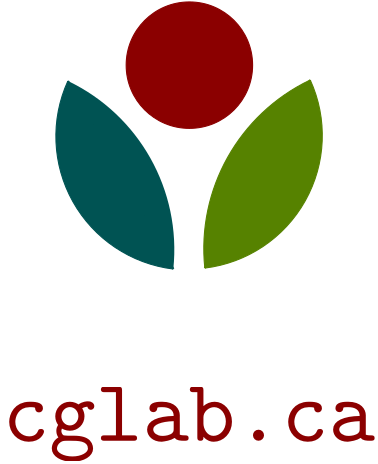 <?xml version="1.0"?>
<!DOCTYPE ipe SYSTEM "ipe.dtd">
<ipe version="70005" creator="Ipe 7.1.4">
<info created="D:20140602141208" modified="D:20140602141954"/>
<bitmap id="1" width="216" height="243" length="8377" ColorSpace="DeviceRGB" Filter="FlateDecode" BitsPerComponent="8" encoding="base64">
eNrtnV+MVcd9xy+YBWMMGJz2IYpCajd5SCNR9bUPPERV5BCzCcb8iWNvXSkxkqXQyolUKTXY
cUkIjlkX7FRRItaWGieO0tAYhTwgs3EbP8QxrBMc0caGNQuGXVj2LrDrhbu73n65P/bnYc45
c+acMzNnzr3z02h199575pw78zm/+f2ZmTMzU7JcvXp1cHDwypUruWt4//33z58/f/jw4ZGR
kZkgGeXy5ctvvPHGpUuX0Iy5KxkfHz9z5sx7771X0UYoDmFAsXQIq46iKQgDiqVDWF0UzUIY
UCwdwiqi2Gg0jEMooViv1wNsSTI2NmYDQhHFiYkJ/9thamoK+tBS5WjbCxcuVKIdShyMLEFI
An0IVVOJprDXCEFKb/zQuUGCpI4FGI7dn3dycnJ0dDS0P2xCe7aQQqanp204ArkhPHv2bCnt
AN85eNDsHbs/NQx1TzxogrDEm6LNgzkE4cWLF8u6AB+COaVDONPeccXSIfQBRR8gbGcUPYGw
XBT9gbA9USzRJvQHRd8gbDcULaXtqoWinxC2D4reQugSRZ8hbAcUreaOzaJoNfc6NTXlM4SM
4vDwsKVbcqivb6C3N7ZM2J99YTt3bBBFqznoquQWDV4nwHu9u3tfZ+f3V6x4slZLLT9Zterl
LVv+tG/fTBtLyEGbktH+fuCkyV5s2b10KehtcyANChTs9PR0da8ftkSmHDTIgU7LjV+0AGZo
1CI2YVXmWdnTjTZmVjuWer2u6bZgCIYGM0igWJ5buTKHbvQwTphVihvqDGGlh3tND/rVbdss
ESgWcK7vzngeonGjD1tAE2qiCDUIZeUAQrYbj/b0tAmEYTjWRBFjJcBwBiEXqN8AYSqEnger
TaEIveSeQC4HuroChO0GYRTFgd7eEiFM0ooBwpaHUETx4AsvfHvJktI5RBFtxQBhm0BIMvrO
O7s/+ckttdrjHnCIQvGcSuSOHcjk5GQ7QDhRr8M73r18+a4VK55cvNgHDuEowWefmJgIELaP
wDug3t8DFBcufNIPlYhb472wX0rbCEZAT8CLlpe3bGnbfql67jjriJw0b+E7tdoTZbC3vVbb
IfyL0bk9HZPBwcFS1h2XIorM3TfnzHHvtvxrrfZPQPGmm8Q5Y+0JYdVzxxl85P5+BRJPL1ny
1Ec/6hJFgnDPHXd0L1qUFMZpHwjb5yfD+kpxWpcvd4biBxDeemvUYQkQtrBlqJNEdoOiAkIq
A729AcKWFP08sm0UUyFU5J0DhFWXTLNb7aGoAyGFtQOELTkoZ05wWEBRE0Ix0xcgbCXJF7s2
i2ImCFs4pt1oNNoTQh1PWYHirhUrdprIQe9cuFAfwhb2mts5e15k8d2e5cufvjG+l688tWCB
PoRUZoK0lpQy7b94aaUcX5hEBDEFRtYc9PbmIblP10pRxPbJHScJtIopDp/IkoO+njueOzf3
6YosvQ/60DcxuAjl37Rz0ATh7jvuKGJbqhf0BWlbDjWDOR9AWMzRDhwGDnOjaArCwGHgMDeK
BiEMHAYO86FoFsLAYfCXc6BoHMIW85eDGIwfKlD8544OsxC2ySzEthKr+ZTvLF786JIlT37k
I98xvRS6PddMtbCY3dz1hsh2czj+3p13dn/sY9CKjxmtPHRci4mlDTYJwmcA4aJFu5ctM4ti
Gy7ca3mxsXZehPC6rWgUxXZeU++b9A8NoRSvJ8d87KwQGkfR1HzssUa9fzTYmYVkxebNtXvu
6dyxo+fQoYJVGdx9PQlCgygaWZ/y5vneZ490/f2BpShD4/0Bp3yy7cUXASEXMFmERlP7vqoh
NIViwfV6IPCxV1etf6nGZedrneX2ZkXXAmA4FiEsTqPm+mV1+ZYGhBKK33QbOYwSyAUfldih
FZ331bVnTyyHVFZt3dr75pvuveZdCxf++yc+0a03lQso7r7zzqezbzmbz1PGyAulF0sgFfAZ
ODSiDKWyZe/e+tiYfrXq/W201joBxZtvzjRfceecOUW2KdaUXx7vVhDoiUqsnMAx0eEQZen9
92dSjG6e1OMybAhf+Ou/XqkDYekqkaTRaLh8YH1u6TtxQhNCUTHqW4lZn9v4hKF9EbfrLSjI
lMuDGoQvrAkhld6BnnL7FxA6e2C9Pcswqax85BHNSGOmaWDkHe+45RYDjvb8+aketP5Er7FG
XW0N+qwS/UcR9h6G2hwc0hgNXapzFs1l9U9oe8eabos6mKO/cB4uycMHV+SAkErpsUT4LJ6j
2L1/fz4IuehEdeh5AS4hTEWRnhegGZnJOhZL5dkjXaV3tOcoUgKlYNExF+E7K8KJNiBUo6iZ
xYN1V4RAKsAYw3pA0aCHklRgZKaPbn19sSjagzAJRc1AzU//d1txCD3xVnxGEXrMFIf6KEoD
tG0IJRS/tWSJpibsObrFFIQ+pPl8dluMDMpZURRtRTcQMorPfOpTB194YXh42DGEnngrURR9
yEFr5lBs2IqE4naHEJJjcu4Pf7hw4cLhw4dHR0fdDMceDs0f9MLEhA+5v+KeclLZ9uKLOii+
vnv39z7+cTcQHujqgqN03WMaHZ2amiqYsKv60FzFXJ6lYA5uxlOvvOJgh7roatAkPWDEO1Z4
zYG6qOQOX5sNcVvNQe/r7GQ1qJM4LhgnTC3eztOenJwsxW0xGLFRoBidnHPp0qXLly/HDtO5
tzJOmr2gE6ZG48NipLSdbQhRMOj7ySFsxVI8aIybtjmkHLSIIiB84403Yjn8wGjs7s46L0Jy
RsCzvg4cGRmB2wIPWn8KTdUTK14Fc8xGDnUiOQyhjo8GkI729MC50GQS2g8A51gFj4uBPnzs
p5s6/6PmgEPQ7i2HpYS4V23d6oZDFDjmmSCMKsmB3t6koq/6kuR/Tv/oy/s+9nfdNTco+uwy
uEfRqpMilzVrfvizn+WD0LYMjfeDjQd/tcwZip4vKXWMoksIa5/+9F9/9asjyWZhicJmoTMU
/V8p4AzF3jffdAnhnV/5yqIvfrFzxw7fGlzKm7hBESf1P6bnBkVHHAoQsqHoT1NDL0UhcYBi
JTgUUZyYmKhw0KazU4IwKaJYliTNr2YUP//jCoduGo2GERQB4fT0tKWLlPZtsFFu2bTp45s3
ixBS8WR0Vs9kAIoP/eKO+/cvscGhm+UqBuGx51064HDOPfcs3Lgxd+rZqsBjTaWl68DSDS/d
VF0OK7GI3gGHWfN9LiVpGxA3xYfle/nEeA7aFodwTGAWGpoYZstHyz6j5p6f1Tp/VAEOr169
asQsTBLjHrQVDpve8c3r1ml+38gui1llrFHPsfzznh93GPSgLXEICM+ePWv72Y5mUTTPYSRE
k1pWbd3qm3uSPG/wNoPBHBscEoRXrlyxbRaajSsa5jA7hFRybCBWRIbG+3PP7DIYVzTOoTMI
jaNoMn6YF0L3KrHg0idTKJqNHzqG0CyKxvIpBSB0HMOh+QwFixEUDeZTSoHQIIpmOCwMIW02
66bdoIWMeBnFUTTFYYkQmkKxPjbmA4TOVKIRZWgKxdfO7GsBCCUUc+egjeeOi6wdqIoyjMlB
v1DCvK9Go+EDhCKKinW4akHv588db9z4lw89ZARCByrRrDIUUfzKf/3F/S9lzkEX33AJXQ8U
/cncFbmSIouX565bd8umTQYjP1YdZ0ubM1zLQf9y6cb980pZwlzRZwG4S+3lLZZiiW5Wg7ZD
cllTMEBnshUzu8xwTD7/eXscWpoPZm+TEDn3959atmJuZ9l27tiUZF0Hnc1lbnrHCyyrRBsZ
5yKbCWcqa388T8eDzucsu8kdlxXM0XVVzIVoHE/CQac7G3A1c9A5nBRPQjT2UNRaSu8KQpqX
aLZB8m3vby+umGMRfeUgzIHivt/+1h8IjQdwLIVriqDYc3RLO0CYA0XVanrnEJr1Vmxs6FoQ
xUwr6CsNYVYUE5/gUwaEZr0VZx6KJoq4nhyOSQvECXVQjB+ay4PQ1Bpnlx6KJor6g3IrQSii
qI4rykOz0dzx9bJ27bXYIwpeOEk3G08oF89Baw7KlDv2H8KpqanBwUH1NuNSXFGdg5a8ZuO5
42trSL/whdpdd6HM1VtFVXBoHmvUPcmeXF8H/dISfU95enraq9xx0s1ysimXLl0ylYiUnhpg
PHeM0rFuHXGouYpK/2Gm8akim3tcZ85BH1i6aX9HWU8KADBQWYNNie5Oj39Hm4IXcIj4Nd8R
wOzcuXM4dmRkhA08fBP/Eof4FIfgIzp27MblwNHKaYzGC9QsrfTHsX/7ta/VVq+ufe5zN6z6
xGtaB4rBFC/w6d1316DZ8BFGWLyDIo2z9D6+iSJ8GsMhHc6n41PgMtasWfHQQ9JvwUXi5+Dn
6zzvw3HY0NuHmqHRTkaEUQEP/ObAwACMAXpNWRsAjDelYwHkTHM/Ven98fFxrke0CelNdBwf
AisRf995553jx4/jy8z88PAw3v/RgQO1z3yGULkGQ5ONeQCD3vnsZ6+/oMLvU+Gks/Q+lSaK
Moez31xw773X/p0dtcVy7ORJukJuAWqW1IHAn0E5mlNGF+NWinVMJicnjXNITQfAUDm4OnXq
FIOBT6k98WajKQwV3emnT59mxqC4oAroX7zA1fK/4IdVhMQ5VCV9X0J3aGgIEB47dgx/aWdy
+vTtpnx669Zb168X0Vog4LFo3bq50FSz/3asWbMQgDVfz5vlcOGGDahh2X333f7AA7fBvBQM
whs4xPebr/HN+Tgjjm1yjvo/1NWF0tGk9PHnnxcbkyWVQ68GZUkZ8l7csXFCSxzyeMpa6+LF
izid1J6kkYhDxhIXTHYdUGSFRtdM//JW51whoQUy6V+6v5hDohSHE4qkP6FkQODvf/97XOEr
f/zj4vvuE9FiDsEGfGpGC0ze3tV1G7zs5r/zZzmcd++9izZsmL92bQftbEPE3sjh/Nk6QezN
tPvN7DuLN2xADbBOl8A6veuuT375y9Q14n2kM6HIB085aYIN7cUtomg1WC2OsyI8uAYGg0HC
C+aQiRV31OeBW6SOMcb18xcAYb1eJ21Jn/Lp+GJoaAaKuE0A4ZEjR/r7+8kW/avNm0W0mMO5
zcH05lltuWj9+jk0ENPYShYjiqAwudCnzCGXxbP++LxZvXoTGYerV98EK7T5zmDzzpLGi1Tx
arZhrGXIKNrOmEjtxvCcP3+ewWCQcFX8/einEByl4FDUt4CQbAA+NVfI77CViL9oDaCIQ843
5aXf/AajLcqi5nD5wbic5GuIHM5+eemmTX/+4IOsPJM4nAvYmpXM5/H97rvxZZSbm9eAsvfg
QdHI0eksnY28XJYkN5lQRC9YTdtJXY/RhOFhkDBGX0/HDw3x91lzgiipNgWHPHZHuyyWQ8hb
b73V19d34sQJNAV9n2T19u0YcG9tKqtMHN6E8bf57y0bNtSEcVniEEZgB7szzSH72vdnx2Wc
Wiz/8MwzfMG4TXRa3t4SgBxFkciDASYN0PY4ZM+ILUBa1kSvoYXgSvBHhAoThU8pusLgUW1s
QDLGHNzgesREHnMI2HAsOTWAEOMyPkLnktvChwBK9n8zcchf7qBYzawzInG4ZOPGZV/6kuhN
d8Bl5nGZo0A4au1aWtqcicNyN5TTXJdHwzEMeNsosoo70xQ2s+lTIHQyTkhlccwHjjMHK9jv
EM1FsCqauxLAEocsgBA2IfQttB/qZA8a56JL/cdnnyUeMnF466wClOI8Eoc4tmP9eva156xZ
A+Nz8axKvFZmjcw5zfBR/2xLanLoD4RJ2WTJJrSKohhv4agL44ELAGzDTaEgLX2HVx/gUw71
EMDiwgSKkNP7olaMOjgihzgEdZJjIv5q1Ab8CEXW0n/TnKediUM4v4wTLL1l991HcZ4oh/j3
thtVIswAWJVSXOjW5vjec+iQPoex+66XNSLHBq5jHRNCMTauaGry1WRTJEOU/BEAQLtrEnK4
vGgeGd9J2uWY6uSaWYtKiRvJXyYTNGoYX2kKH0uPgISFBo8D5TqH69fTv5x6pn9vm50mAZzo
ndu7uoDlnwmfSsdCB9K/KOSM4318/0NdXbc/8ADVQHsad+3Zw7ZraoM7WxKVe0RGb8a2v2ae
yKxQnDl2UM4t7777LseuYzmk+jU7dMbmI8LVy6I7KLKda+6NJ+k8xfwur2YvUJp4eFYoEVzk
CnE4hi1UFc0NQd/SWXIsOUycIuu2VGLiayUe45g0pOprJ506k6oCipkgxNhBaYv62FiRvUfc
r6/3M2qNgTjT3i/oLDFq1xqS+rzj2PmKPIsbhqLTx0EWmJ5dupMCCKNmYY51x4DQdlyxLAiz
al1xQYGDx9ZrPr7ZcyclmjrJnbZzEOL2H8KZyDIrN0+uL7gFU7mZlOhuIQVzx62BYhEIfUNR
c3F9iZmU6H7XRiYwVB3F4hDGopi+6L5Ul5kfo1x6lMbgLJrqomgKwlgUy3JbcF4/nWWDNmEr
oWgWwiQUV2ze7Fvoxv1aAHjHDiCsIorAzziEsSj2Dw05jivCJPAqaKMI0ViaT0go0pR7z6XR
aNiAUESR8zX1sTGtvcJc7UfnkkM4REPj/bFZLauL3wGh2Wd9Wk3TuDwFnGg35mIqh87WRmXd
sKta/VtdcTNGp3LoIHgYOxYHYZuwlL1qOQdNYnvL99I53PlaZ9J8wtzPDSkiMJD8yUHnyB2b
kuhe3FCMq7ZubT0OHz64Qj29vxQ94E8OukQISWI3tYNjayOqUwqHGIgVe/uXu0lmdB10y8QJ
CwZzROnev98sjY45BIHwRxQ70niyU2u5KPoAYSqK9bExgzQ645AIjA3L+AZhuSj6A2EqikRj
z6FDW/buLRjeSZ2CWDxu8+yRrl8e71YTOOPlntXuUfQNQh0URSBzq8fUvF7uODYZgan4SY6J
b6E8lyj6CaHabYlK34kTOYBM3R42a34ZXjDwyxQP9HzPajco2ssdu0dRGrJTw+CaD6xPXST1
9V+v1Bx8KwehiKLVHDQMEs8hZBTzPYsQIy8K/BGQuWrrVrFoPuwM+u2xV1eJBR4H3nztzL7i
eRDbuWNTIu4ebMkGmwlSqg0cuiBIkBIFA3Elnrer0CGZngftm2AgTtrUpRJiJPFdetquuGR9
HrRvEFblecdJov+EnRaGMIcH7RuE7jc+8sqn8DxOmLUpKodiCzzl0+Bw3DKNUC0UA4QtCWG1
UAwQtjCEVUExQEgQ9vX1tSqE/qMYIGwTCH1GMUBIMjEx0Q4Qiih6FZ+fnJwMEM60Ze7Yt58c
IAwSpETBQGzjebtVVIylpC2qnjs25Zi0RtrOiG3s3m1pgdxxgLDqHnRr5I5NQRgM41JQDCGa
AGHpKAYIA4SloxggDBCWjmKAMEBYOooBwpmKrDtuYRQDhCRozABhPhSNxPcmJycrse7YQZOG
RsjddKH9gwRpASllz+QWVoyZ0h9hIGYZGxsLjWBKAKG+20KOSaX3H/DNtgkiuns6KIbccRAH
HrQaxRCiCVI6igHCIKWjGCAMUjqKAcIgpbstAcIgPqB44cKFAGGQEgWacHh4GChWeqvPIFWH
cHBwEJpwfHw8oBikXAjpX0KxorvOBmkNCAOKQTyBMKAYxBMIA4pBYmWiXh/o7X29u/vVbdtQ
8K9tCCGnXnnl8N69v3jkkUPf+EbxM7aGXLx4sQ1/9Wh//4GurudWrnyyVhMLgCxS7eTkpALC
oz09P1m1ik7UvXDhd5cufbRW+8X99wcIIW24hw/0noQflz/t21ek5vfffz9pPmH0XEBx17Jl
v3n88QDhTFvOP8RADL1EZffSpSIbQ319lk4K9csn5dPtWrDg/37+8wBhEChAkUMHZwTq4hlx
U4RekJy4kZGRNtSNBTmEY5J1WnUshxjQQ7YFMjw8fPjw4XZDsSCH+ab3x3JY0Qer2ZDz58+3
G4pFOMy9xiRpXA5xRfZZ2g3F3BwWWeiksA8Diu2JYj4OC662U/spAcU2RDEHh8WXfKb6ywHF
dkMxK4dG1h3rxG0Cim2FYiYOTS1+14wfBhQlFFs4B63PYaPRMLUDg34cm1AM2z4AxXq93sLP
8dHnUJE7tsfhTPO5LeE5PtwFNqqlOVdiyZHelWpAiZ1J9ad9+36yalW00zONy2I7RC9efwaX
gkOpWnv57tH+fun68U7Bxs9RQ7lCVMTOeHlu5crXu7tT219RA1VCLYOq9nV28mSGoz09Bf0U
cCJO35IKzqXTF1EOFdXi4o1MjGRBm3x/xYqk68dlpP4ENL7YqtGWt80PbObibouCH7GgrZJm
A4rzBtEaPI8lOp9QKlG81RxebQorkANdXbGNL2GT2o8Sh+j6JDDE/sXFw0AqkoPGhaWeSIET
7gXcETo1FJw+lyoFc9D4IYwK+guYSbc5mhp9Ld6e0UrwJn8BzRLlSmwonI4mWlPJZB+KM6vF
STI0vosFNYt8xl52EoeaYNBvKbL4FD+BLxInjaKCHyLeyFElwIfjhdQC0q2E11bnmRcM5uCn
pc70E3s8Ss7LW7bwpyA21fVI1U5JHErT+9GqiquSfhqK+qRRxqTfQsN0FNE3n38+N4p8/yog
EX9FVB8ypbgT1R0XawJ5gqIasNj7TmIVnavZ1+LQH9toag5j15gwFbGDjghq6voC8Zu4vKQf
Ig4fjBAHczKhqAYs2kfoguinPFRBG6TaS6mDQlkoimyo1QV/U9GY+MmKGnAzit2nGCOiHCYt
dGJ9ktSP4g9U94J+3AYNJVmk9P1MKOLniyOyjs0Qe/Ny+yepEXHBRSzJpaModrcaIe7QaFOI
lqFay0maU9HXEoeKjAn3QlJtYi+oLy9T/FBaTcO6SB9FsYYkVSZdWyxprC2TOCw+qdg2iqL3
kWTXSRxGf6z+aCv1tWKUFJvu27WaImNCvQB9kmTZWuJQsrvEmjVRFO3MVLNNfVXQcihJlZTC
YSYUxaZQG4ek92KtJhHmTBwqzshNBwgfrdXUGTR1VNMSh9L3pfEuNQetPzTQl3HlCqNC3QJl
cSiiODo6qrBPNKlQi2j1pZofmfThjiaEu5YtK9IU9jiUIq7Sp+octLQQzGqQOTeH+AlGUIQ+
VOSgpcvLzaF0ayvuTWksU3yTru278+Y9vXz5U/Pn525/FH11bZZDyi8k5aAl89ISh2hhyl7l
49BUAl2dgDbFoTS+K+xMsUHUHiJd285a7amODv28Hqx9sKEIQTvmUPFsPhscQsei2tQElil+
LKnrIhxKAZlYgxmoiISoWz7TUBLdCAIdge7AHUH9UhaH+tdckEMQKMWR0NRkUuJE4ojg2D6M
wWACINQVfZ3qYui73tGoMsZu8SZVuIdXr15tNBqaHOInSZhFo9lu7MPU1pNy0BKHRZSAmMwC
fmjbCWVHq2u7fPmy1WfqXbhwQfKgJT8lNZSaKpIdQkpJ2rIDZ1F0MQerNZtOJ1Ngj0NNa4Rt
RTGYI/kpqYdrQhibGtDnkB46b3V+dWwwRzKlik9UQzuIYW2JczSaIociBqt1mk7qyqSa3cRt
UgOAaH8xrig5d/mUgKRJkqbTaHJIEF66dMm2WRhFURpMU6P6OoYixVTRJpmmYkoZE52m00xX
WeJQmrahOY9FjCtKSiDHpCyplZLiDzqN6QzCWBSlKyy4sxb1ODolayXRtF1WDt3rQ3FAjLXu
xPMCOb4TGUXp+nNMypJaKbc+dAxhLIrR6a/qIQZGYNSYEYfjrEo1Nnecg8PYy6ZMRA4O1TNz
xCkKscoweoOL5iuhWD9zRnJy1bcwzoK2FS9MOkuskUlHKRqzFAijKEqxZWYp2rY8Qx7egfSp
/pwWHQijLaxjfpMxIH0h2tEKnaOpnaQAVKwWit1TNDpAv7pzZ3TeePQWwBl51YAEm3S4pJml
MEVU1ZcIYRRFMuqiDcLerrgxJtoh2kHRY0Ey2gQ1K5YXJUEYvYWTtFM0ZE0xQw4b4gvR4Y9+
UXTk1ZmEj58gzl3XmeSjTvz96uGHY306sfEV7SBZ+KTzqQXoIwI7tmf/e8eOciGUUBwdHRVn
pytKEg+aa1u4HaAz+374QwlC3LxovaSVPuRuS/d7dPiThkK6ZWIzLNFRLDYNwd2KggsQZwwq
xlDJl0+aVkcoHv7BD3QaLZZ50UJIWj4Ti+v2Wu1fPvzh0iFkFKEPaf0vaaGkH4UfovB5NTG+
ocyb9+Lq1WqNpJOYk5ZvxI5u0hoQ/BaFcwodnhR6Elsj1aeQIntJ0MJhmZqaQtsmnTR1YWDS
saJxJS1Bwvf/8NxzI2fPerv9NS6Y0pRc0KE6cUXCWH950ZNz5jzV0SEpJXSWosHxUeyVUHKZ
LzhWb6BmfJTJkceXxWqpRLMV6hoyraHGr5POqH86sdeS8qr4SLwBW3UPdrYzKa1JhWYtKqYf
hJ2og0gCa62ed11h6modckxO/+530uifO6XVeoIB2upe3PCOK7E9VDQHrTmasO2hnsDAjkmm
KdztI1b34naQO7YU4tY0S1i5KSKH0RANHxU4FNvf0qZ2DGFVbMJMKEp59iR3JjZOyKGe4knt
FhPjKFZIE+ZDUSf7lhSsZg6Dn2IVxYpCmAnF1OybImMSBmUHKHLartK2SiqKUm5aSnYoFr+z
n2JvI8GAYum5Y5coSmkURjEJQoDHwX/b26C1M4otA6GEYl1jKypOG73y6KNHDx6MTuViAnPM
UWxzFDPFFcfGxloJQkYR+pD3vVQMsmLueNeyZU/Nn587OVuKXGmKqd22DQr0Yaa90KempqAP
2/DRyVBuN0y5mTPnu811x9LcDxDosxo82ZShoSEH5wIqg4ODit02CqqOdh5BaC6BOHGOFhFr
zpTwhEPYIbZPBJVL56q0J1uuYICOtRXxftWfoxHlEMBAZQ02BS+gxCSdNtoUvMCAzq/p0+np
aWB27tw5HAvDhn0NfBP/0rnwKQ7BR3SstHA4Wjk5IDgKNUubfuCy4RjiXMPDw2I9eE010/Xg
U57pF71mNgPw5nBTvO2s2Bx00iaZleYQfXcyItzF6Cx+c2BgAAzQazKkr20FMDAgHYsmwkeA
QXofngjXI8JAbwISPgQOy9tvv33s2LHjx4/jy8zPu+++e+TIkbfeeovrZIQALdWMY8ULBmni
NXDfSZfnc39JwZzWgFDiED+H/gVg0PPg6tSpUwzGNfe/iRnebDRF6tDTp08zY1BE3Ol4gebi
f0l3oULWkMw58UM6UGQD5iujCJ1wzRwaGiIIyTfhykkD4+fwsTgL/wr6abgA/kgcAuCe4wUu
/v8B0/cYkQ==
</bitmap>
<ipestyle name="basic">
<symbol name="arrow/arc(spx)">
<path stroke="sym-stroke" fill="sym-stroke" pen="sym-pen">
0 0 m
-1 0.333 l
-1 -0.333 l
h
</path>
</symbol>
<symbol name="arrow/farc(spx)">
<path stroke="sym-stroke" fill="white" pen="sym-pen">
0 0 m
-1 0.333 l
-1 -0.333 l
h
</path>
</symbol>
<symbol name="mark/circle(sx)" transformations="translations">
<path fill="sym-stroke">
0.6 0 0 0.6 0 0 e
0.4 0 0 0.4 0 0 e
</path>
</symbol>
<symbol name="mark/disk(sx)" transformations="translations">
<path fill="sym-stroke">
0.6 0 0 0.6 0 0 e
</path>
</symbol>
<symbol name="mark/fdisk(sfx)" transformations="translations">
<group>
<path fill="sym-fill">
0.5 0 0 0.5 0 0 e
</path>
<path fill="sym-stroke" fillrule="eofill">
0.6 0 0 0.6 0 0 e
0.4 0 0 0.4 0 0 e
</path>
</group>
</symbol>
<symbol name="mark/box(sx)" transformations="translations">
<path fill="sym-stroke" fillrule="eofill">
-0.6 -0.6 m
0.6 -0.6 l
0.6 0.6 l
-0.6 0.6 l
h
-0.4 -0.4 m
0.4 -0.4 l
0.4 0.4 l
-0.4 0.4 l
h
</path>
</symbol>
<symbol name="mark/square(sx)" transformations="translations">
<path fill="sym-stroke">
-0.6 -0.6 m
0.6 -0.6 l
0.6 0.6 l
-0.6 0.6 l
h
</path>
</symbol>
<symbol name="mark/fsquare(sfx)" transformations="translations">
<group>
<path fill="sym-fill">
-0.5 -0.5 m
0.5 -0.5 l
0.5 0.5 l
-0.5 0.5 l
h
</path>
<path fill="sym-stroke" fillrule="eofill">
-0.6 -0.6 m
0.6 -0.6 l
0.6 0.6 l
-0.6 0.6 l
h
-0.4 -0.4 m
0.4 -0.4 l
0.4 0.4 l
-0.4 0.4 l
h
</path>
</group>
</symbol>
<symbol name="mark/cross(sx)" transformations="translations">
<group>
<path fill="sym-stroke">
-0.43 -0.57 m
0.57 0.43 l
0.43 0.57 l
-0.57 -0.43 l
h
</path>
<path fill="sym-stroke">
-0.43 0.57 m
0.57 -0.43 l
0.43 -0.57 l
-0.57 0.43 l
h
</path>
</group>
</symbol>
<symbol name="arrow/fnormal(spx)">
<path stroke="sym-stroke" fill="white" pen="sym-pen">
0 0 m
-1 0.333 l
-1 -0.333 l
h
</path>
</symbol>
<symbol name="arrow/pointed(spx)">
<path stroke="sym-stroke" fill="sym-stroke" pen="sym-pen">
0 0 m
-1 0.333 l
-0.8 0 l
-1 -0.333 l
h
</path>
</symbol>
<symbol name="arrow/fpointed(spx)">
<path stroke="sym-stroke" fill="white" pen="sym-pen">
0 0 m
-1 0.333 l
-0.8 0 l
-1 -0.333 l
h
</path>
</symbol>
<symbol name="arrow/linear(spx)">
<path stroke="sym-stroke" pen="sym-pen">
-1 0.333 m
0 0 l
-1 -0.333 l
</path>
</symbol>
<symbol name="arrow/fdouble(spx)">
<path stroke="sym-stroke" fill="white" pen="sym-pen">
0 0 m
-1 0.333 l
-1 -0.333 l
h
-1 0 m
-2 0.333 l
-2 -0.333 l
h
</path>
</symbol>
<symbol name="arrow/double(spx)">
<path stroke="sym-stroke" fill="sym-stroke" pen="sym-pen">
0 0 m
-1 0.333 l
-1 -0.333 l
h
-1 0 m
-2 0.333 l
-2 -0.333 l
h
</path>
</symbol>
<pen name="heavier" value="0.8"/>
<pen name="fat" value="1.2"/>
<pen name="ultrafat" value="2"/>
<symbolsize name="large" value="5"/>
<symbolsize name="small" value="2"/>
<symbolsize name="tiny" value="1.1"/>
<arrowsize name="large" value="10"/>
<arrowsize name="small" value="5"/>
<arrowsize name="tiny" value="3"/>
<color name="red" value="1 0 0"/>
<color name="green" value="0 1 0"/>
<color name="blue" value="0 0 1"/>
<color name="yellow" value="1 1 0"/>
<color name="orange" value="1 0.647 0"/>
<color name="gold" value="1 0.843 0"/>
<color name="purple" value="0.627 0.125 0.941"/>
<color name="gray" value="0.745"/>
<color name="brown" value="0.647 0.165 0.165"/>
<color name="navy" value="0 0 0.502"/>
<color name="pink" value="1 0.753 0.796"/>
<color name="seagreen" value="0.18 0.545 0.341"/>
<color name="turquoise" value="0.251 0.878 0.816"/>
<color name="violet" value="0.933 0.51 0.933"/>
<color name="darkblue" value="0 0 0.545"/>
<color name="darkcyan" value="0 0.545 0.545"/>
<color name="darkgray" value="0.663"/>
<color name="darkgreen" value="0 0.392 0"/>
<color name="darkmagenta" value="0.545 0 0.545"/>
<color name="darkorange" value="1 0.549 0"/>
<color name="darkred" value="0.545 0 0"/>
<color name="lightblue" value="0.678 0.847 0.902"/>
<color name="lightcyan" value="0.878 1 1"/>
<color name="lightgray" value="0.827"/>
<color name="lightgreen" value="0.565 0.933 0.565"/>
<color name="lightyellow" value="1 1 0.878"/>
<dashstyle name="dashed" value="[4] 0"/>
<dashstyle name="dotted" value="[1 3] 0"/>
<dashstyle name="dash dotted" value="[4 2 1 2] 0"/>
<dashstyle name="dash dot dotted" value="[4 2 1 2 1 2] 0"/>
<textsize name="large" value="\large"/>
<textsize name="small" value="\small"/>
<textsize name="tiny" value="\tiny"/>
<textsize name="Large" value="\Large"/>
<textsize name="LARGE" value="\LARGE"/>
<textsize name="huge" value="\huge"/>
<textsize name="Huge" value="\Huge"/>
<textsize name="footnote" value="\footnotesize"/>
<textstyle name="center" begin="\begin{center}" end="\end{center}"/>
<textstyle name="itemize" begin="\begin{itemize}" end="\end{itemize}"/>
<textstyle name="item" begin="\begin{itemize}\item{}" end="\end{itemize}"/>
<gridsize name="4 pts" value="4"/>
<gridsize name="8 pts (~3 mm)" value="8"/>
<gridsize name="16 pts (~6 mm)" value="16"/>
<gridsize name="32 pts (~12 mm)" value="32"/>
<gridsize name="10 pts (~3.5 mm)" value="10"/>
<gridsize name="20 pts (~7 mm)" value="20"/>
<gridsize name="14 pts (~5 mm)" value="14"/>
<gridsize name="28 pts (~10 mm)" value="28"/>
<gridsize name="56 pts (~20 mm)" value="56"/>
<anglesize name="90 deg" value="90"/>
<anglesize name="60 deg" value="60"/>
<anglesize name="45 deg" value="45"/>
<anglesize name="30 deg" value="30"/>
<anglesize name="22.5 deg" value="22.5"/>
<tiling name="falling" angle="-60" step="4" width="1"/>
<tiling name="rising" angle="30" step="4" width="1"/>
</ipestyle>
<ipestyle name="cglab">
<color name="mydarkred" value="0.545 0 0"/>
<color name="mydarkgreen" value="0 0.325 0.325"/>
<color name="mylightgreen" value="0.337 0.509 0"/>
</ipestyle>
<page>
<layer name="alpha"/>
<layer name="beta"/>
<view layers="alpha" active="alpha"/>
<image layer="beta" matrix="1 0 0 1 -0.989967 0" rect="216.51 329.886 378.49 512.114" bitmap="1"/>
<path stroke="black">
304.576 520.217 m
304.576 375.755 l
</path>
<path layer="alpha" matrix="1 0 0 1 0 1.09998" stroke="mydarkred" fill="mydarkred">
22.7557 0 0 22.7557 304.576 475.141 e
</path>
<path matrix="1 0 0 1 0 0.750601" fill="mydarkgreen">
298.791 402.09 m
67.3137 0 0 67.3137 231.839 409.056 260.847 469.799 a
</path>
<text matrix="3.2 0 0 3.2 -613.449 -829.899" pos="286.811 365.905" stroke="mydarkred" type="label" width="41.843" height="6.092" depth="2.21" halign="center" valign="baseline">{\ttfamily cglab.ca}</text>
<path layer="beta" matrix="-1 0 0 1 608.556 2.2" stroke="black">
48.0779 0 0 48.0779 304.21 448.719 e
</path>
<path layer="alpha" matrix="-1 0 0 1 608.923 1.10004" stroke="mylightgreen" fill="mylightgreen">
298.791 402.09 m
67.3137 0 0 67.3137 231.839 409.056 260.847 469.799 a
</path>
<path stroke="mylightgreen" fill="mylightgreen">
310.132 403.19 m
48.0784 0 0 48.0784 304.346 450.919 348.076 470.899 a
</path>
<path stroke="mydarkgreen" fill="mydarkgreen">
260.847 470.55 m
48.1133 0 0 48.1133 304.629 450.599 298.791 402.841 a
</path>
<path stroke="mydarkgreen" fill="mydarkgreen" pen="heavier">
260.847 470.55 m
298.791 402.841 l
</path>
<path stroke="mylightgreen" fill="mylightgreen" pen="heavier">
310.132 403.19 m
348.076 470.899 l
</path>
</page>
</ipe>
